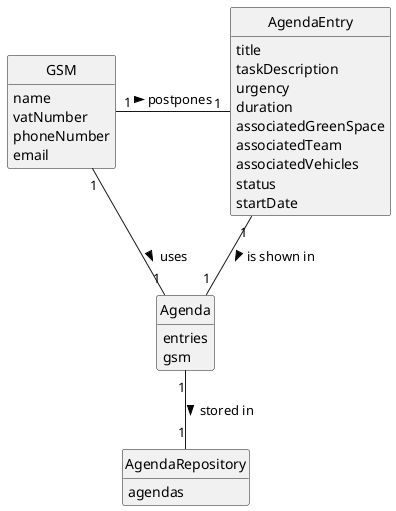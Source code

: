 @startuml
skinparam monochrome true
skinparam packageStyle rectangle
skinparam shadowing false

'left to right direction

skinparam classAttributeIconSize 0

hide circle
hide methods

'title Domain Model

'class Platform {
'  -description
'}

class GSM {
    name
    vatNumber
    phoneNumber
    email
}

class AgendaEntry {
     title
     taskDescription
     urgency
     duration
     associatedGreenSpace
     associatedTeam
     associatedVehicles
     status
     startDate
}

class Agenda {
    entries
    gsm
}

class AgendaRepository {
    agendas
}

'class User {
'    name
'    email
'    password
'}

GSM "1" - "1" AgendaEntry: postpones >
GSM "1" -- "1" Agenda: uses >
AgendaEntry "1" -- "1" Agenda: is shown in >
Agenda "1" -- "1" AgendaRepository: stored in >

@enduml